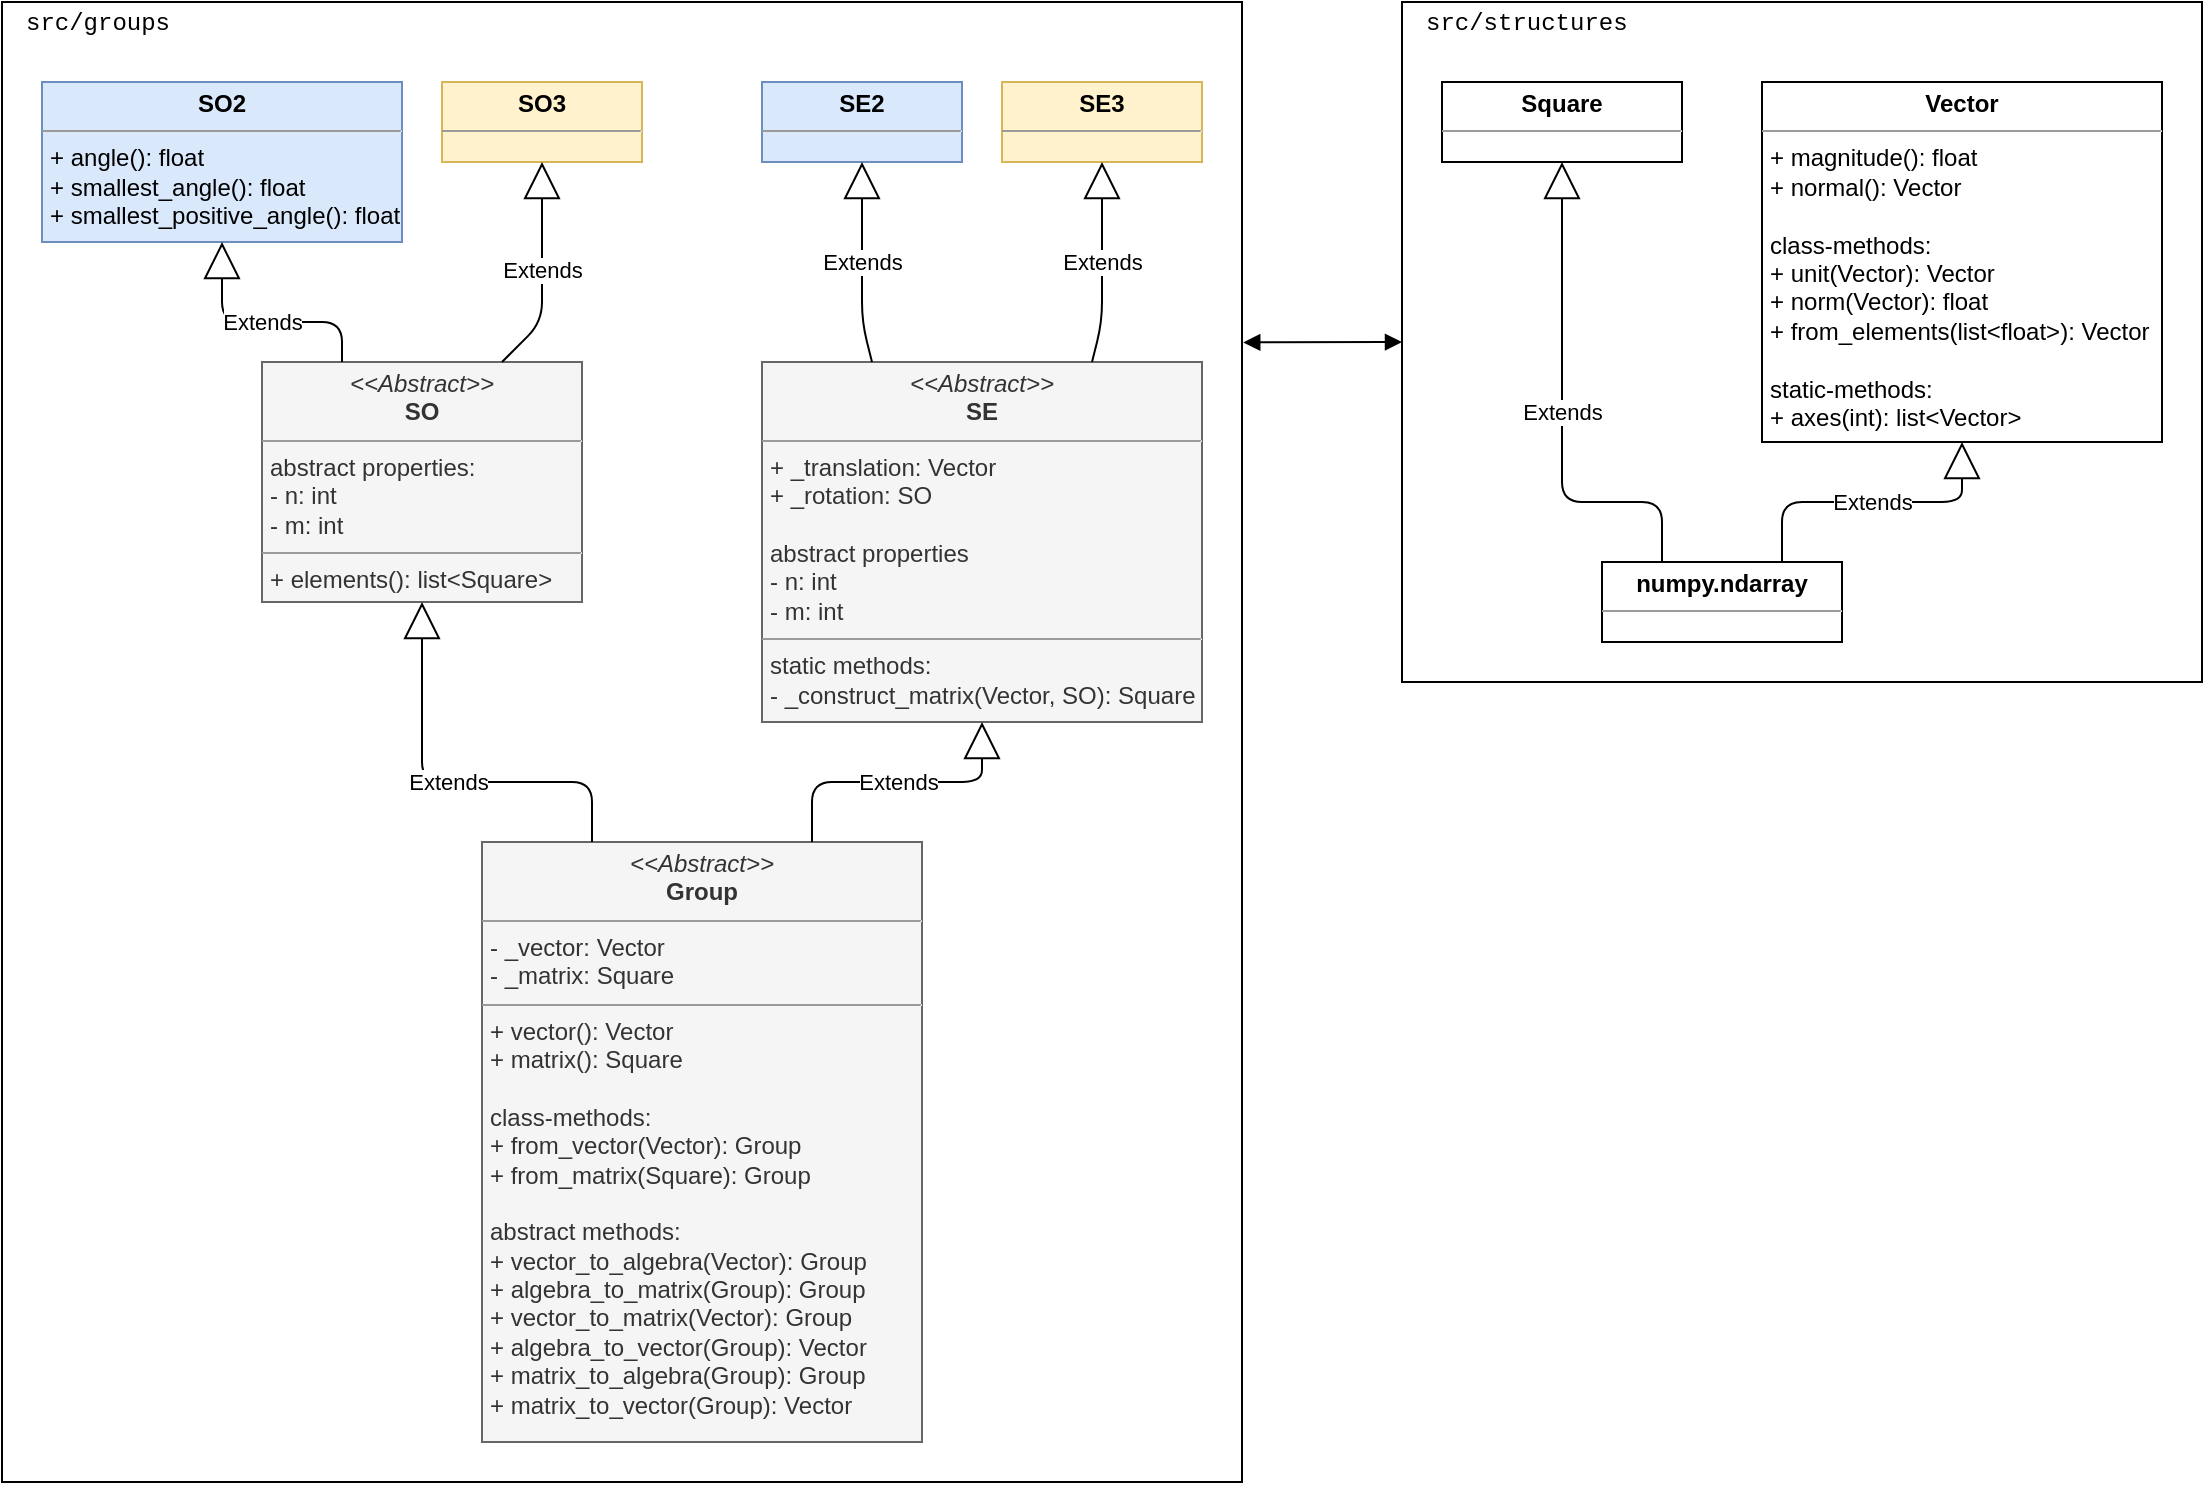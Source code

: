 <mxfile version="14.2.6" type="github">
  <diagram id="4Q5sjXbQONRtAq-OFzE0" name="Page-1">
    <mxGraphModel dx="1435" dy="1775" grid="1" gridSize="10" guides="1" tooltips="1" connect="1" arrows="1" fold="1" page="1" pageScale="1" pageWidth="827" pageHeight="1169" math="0" shadow="0">
      <root>
        <mxCell id="0" />
        <mxCell id="1" parent="0" />
        <mxCell id="27AOsEVlhebaGF9qU8Yp-18" value="" style="rounded=0;whiteSpace=wrap;html=1;fillColor=none;" vertex="1" parent="1">
          <mxGeometry x="60" y="40" width="620" height="740" as="geometry" />
        </mxCell>
        <mxCell id="27AOsEVlhebaGF9qU8Yp-1" value="&lt;p style=&quot;margin: 0px ; margin-top: 4px ; text-align: center&quot;&gt;&lt;i&gt;&amp;lt;&amp;lt;Abstract&amp;gt;&amp;gt;&lt;/i&gt;&lt;br&gt;&lt;b&gt;Group&lt;/b&gt;&lt;/p&gt;&lt;hr size=&quot;1&quot;&gt;&lt;p style=&quot;margin: 0px ; margin-left: 4px&quot;&gt;- _vector: Vector&lt;br&gt;- _matrix: Square&lt;/p&gt;&lt;hr size=&quot;1&quot;&gt;&lt;p style=&quot;margin: 0px ; margin-left: 4px&quot;&gt;&lt;span&gt;+ vector(): Vector&lt;/span&gt;&lt;br&gt;&lt;/p&gt;&lt;p style=&quot;margin: 0px ; margin-left: 4px&quot;&gt;+ matrix(): Square&lt;/p&gt;&lt;p style=&quot;margin: 0px ; margin-left: 4px&quot;&gt;&lt;br&gt;&lt;/p&gt;&lt;p style=&quot;margin: 0px ; margin-left: 4px&quot;&gt;class-methods:&lt;/p&gt;&lt;p style=&quot;margin: 0px ; margin-left: 4px&quot;&gt;+ from_vector(Vector): Group&lt;/p&gt;&lt;p style=&quot;margin: 0px ; margin-left: 4px&quot;&gt;+ from_matrix(Square): Group&lt;/p&gt;&lt;p style=&quot;margin: 0px ; margin-left: 4px&quot;&gt;&lt;br&gt;&lt;/p&gt;&lt;p style=&quot;margin: 0px ; margin-left: 4px&quot;&gt;abstract methods:&lt;/p&gt;&lt;p style=&quot;margin: 0px ; margin-left: 4px&quot;&gt;+ vector_to_algebra(Vector): Group&lt;/p&gt;&lt;p style=&quot;margin: 0px ; margin-left: 4px&quot;&gt;+ algebra_to_matrix(Group): Group&lt;/p&gt;&lt;p style=&quot;margin: 0px ; margin-left: 4px&quot;&gt;+ vector_to_matrix(Vector): Group&lt;/p&gt;&lt;p style=&quot;margin: 0px ; margin-left: 4px&quot;&gt;+ algebra_to_vector(Group): Vector&lt;/p&gt;&lt;p style=&quot;margin: 0px ; margin-left: 4px&quot;&gt;+ matrix_to_algebra(Group): Group&lt;/p&gt;&lt;p style=&quot;margin: 0px ; margin-left: 4px&quot;&gt;+ matrix_to_vector(Group): Vector&lt;/p&gt;" style="verticalAlign=top;align=left;overflow=fill;fontSize=12;fontFamily=Helvetica;html=1;fillColor=#f5f5f5;strokeColor=#666666;fontColor=#333333;" vertex="1" parent="1">
          <mxGeometry x="300" y="460" width="220" height="300" as="geometry" />
        </mxCell>
        <mxCell id="27AOsEVlhebaGF9qU8Yp-3" value="&lt;p style=&quot;margin: 0px ; margin-top: 4px ; text-align: center&quot;&gt;&lt;i&gt;&amp;lt;&amp;lt;Abstract&amp;gt;&amp;gt;&lt;/i&gt;&lt;br&gt;&lt;b&gt;SE&lt;/b&gt;&lt;/p&gt;&lt;hr size=&quot;1&quot;&gt;&lt;p style=&quot;margin: 0px ; margin-left: 4px&quot;&gt;+ _translation: Vector&lt;/p&gt;&lt;p style=&quot;margin: 0px ; margin-left: 4px&quot;&gt;+ _rotation: SO&lt;/p&gt;&lt;p style=&quot;margin: 0px ; margin-left: 4px&quot;&gt;&lt;br&gt;&lt;/p&gt;&lt;p style=&quot;margin: 0px ; margin-left: 4px&quot;&gt;abstract properties&lt;/p&gt;&lt;p style=&quot;margin: 0px ; margin-left: 4px&quot;&gt;- n: int&lt;br&gt;- m: int&lt;/p&gt;&lt;hr size=&quot;1&quot;&gt;&lt;p style=&quot;margin: 0px ; margin-left: 4px&quot;&gt;static methods:&lt;/p&gt;&lt;p style=&quot;margin: 0px ; margin-left: 4px&quot;&gt;- _construct_matrix(Vector, SO): Square&lt;br&gt;&lt;/p&gt;" style="verticalAlign=top;align=left;overflow=fill;fontSize=12;fontFamily=Helvetica;html=1;fillColor=#f5f5f5;strokeColor=#666666;fontColor=#333333;" vertex="1" parent="1">
          <mxGeometry x="440" y="220" width="220" height="180" as="geometry" />
        </mxCell>
        <mxCell id="27AOsEVlhebaGF9qU8Yp-5" value="&lt;p style=&quot;margin: 0px ; margin-top: 4px ; text-align: center&quot;&gt;&lt;b&gt;SO2&lt;/b&gt;&lt;/p&gt;&lt;hr size=&quot;1&quot;&gt;&lt;p style=&quot;margin: 0px ; margin-left: 4px&quot;&gt;&lt;/p&gt;&lt;p style=&quot;margin: 0px ; margin-left: 4px&quot;&gt;+ angle(): float&lt;br&gt;+ smallest_angle(): float&lt;/p&gt;&lt;p style=&quot;margin: 0px ; margin-left: 4px&quot;&gt;+ smallest_positive_angle(): float&lt;/p&gt;" style="verticalAlign=top;align=left;overflow=fill;fontSize=12;fontFamily=Helvetica;html=1;fillColor=#dae8fc;strokeColor=#6c8ebf;" vertex="1" parent="1">
          <mxGeometry x="80" y="80" width="180" height="80" as="geometry" />
        </mxCell>
        <mxCell id="27AOsEVlhebaGF9qU8Yp-6" value="&lt;p style=&quot;margin: 0px ; margin-top: 4px ; text-align: center&quot;&gt;&lt;i&gt;&amp;lt;&amp;lt;Abstract&amp;gt;&amp;gt;&lt;/i&gt;&lt;br&gt;&lt;b&gt;SO&lt;/b&gt;&lt;/p&gt;&lt;hr size=&quot;1&quot;&gt;&lt;p style=&quot;margin: 0px ; margin-left: 4px&quot;&gt;abstract properties:&lt;/p&gt;&lt;p style=&quot;margin: 0px ; margin-left: 4px&quot;&gt;- n: int&lt;br&gt;- m: int&lt;/p&gt;&lt;hr size=&quot;1&quot;&gt;&lt;p style=&quot;margin: 0px ; margin-left: 4px&quot;&gt;+ elements(): list&amp;lt;Square&amp;gt;&lt;/p&gt;" style="verticalAlign=top;align=left;overflow=fill;fontSize=12;fontFamily=Helvetica;html=1;fillColor=#f5f5f5;strokeColor=#666666;fontColor=#333333;" vertex="1" parent="1">
          <mxGeometry x="190" y="220" width="160" height="120" as="geometry" />
        </mxCell>
        <mxCell id="27AOsEVlhebaGF9qU8Yp-7" value="&lt;p style=&quot;margin: 0px ; margin-top: 4px ; text-align: center&quot;&gt;&lt;b&gt;SO3&lt;/b&gt;&lt;/p&gt;&lt;hr size=&quot;1&quot;&gt;&lt;p style=&quot;margin: 0px ; margin-left: 4px&quot;&gt;&lt;br&gt;&lt;/p&gt;" style="verticalAlign=top;align=left;overflow=fill;fontSize=12;fontFamily=Helvetica;html=1;fillColor=#fff2cc;strokeColor=#d6b656;" vertex="1" parent="1">
          <mxGeometry x="280" y="80" width="100" height="40" as="geometry" />
        </mxCell>
        <mxCell id="27AOsEVlhebaGF9qU8Yp-8" value="&lt;p style=&quot;margin: 0px ; margin-top: 4px ; text-align: center&quot;&gt;&lt;b&gt;SE2&lt;/b&gt;&lt;/p&gt;&lt;hr size=&quot;1&quot;&gt;&lt;p style=&quot;margin: 0px ; margin-left: 4px&quot;&gt;&lt;br&gt;&lt;/p&gt;" style="verticalAlign=top;align=left;overflow=fill;fontSize=12;fontFamily=Helvetica;html=1;fillColor=#dae8fc;strokeColor=#6c8ebf;" vertex="1" parent="1">
          <mxGeometry x="440" y="80" width="100" height="40" as="geometry" />
        </mxCell>
        <mxCell id="27AOsEVlhebaGF9qU8Yp-9" value="&lt;p style=&quot;margin: 0px ; margin-top: 4px ; text-align: center&quot;&gt;&lt;b&gt;SE3&lt;/b&gt;&lt;/p&gt;&lt;hr size=&quot;1&quot;&gt;&lt;p style=&quot;margin: 0px ; margin-left: 4px&quot;&gt;&lt;br&gt;&lt;/p&gt;" style="verticalAlign=top;align=left;overflow=fill;fontSize=12;fontFamily=Helvetica;html=1;fillColor=#fff2cc;strokeColor=#d6b656;" vertex="1" parent="1">
          <mxGeometry x="560" y="80" width="100" height="40" as="geometry" />
        </mxCell>
        <mxCell id="27AOsEVlhebaGF9qU8Yp-10" value="Extends" style="endArrow=block;endSize=16;endFill=0;html=1;exitX=0.75;exitY=0;exitDx=0;exitDy=0;entryX=0.5;entryY=1;entryDx=0;entryDy=0;" edge="1" parent="1" source="27AOsEVlhebaGF9qU8Yp-1" target="27AOsEVlhebaGF9qU8Yp-3">
          <mxGeometry width="160" relative="1" as="geometry">
            <mxPoint x="510" y="450" as="sourcePoint" />
            <mxPoint x="670" y="450" as="targetPoint" />
            <Array as="points">
              <mxPoint x="465" y="430" />
              <mxPoint x="550" y="430" />
            </Array>
          </mxGeometry>
        </mxCell>
        <mxCell id="27AOsEVlhebaGF9qU8Yp-12" value="Extends" style="endArrow=block;endSize=16;endFill=0;html=1;exitX=0.75;exitY=0;exitDx=0;exitDy=0;entryX=0.5;entryY=1;entryDx=0;entryDy=0;" edge="1" parent="1" source="27AOsEVlhebaGF9qU8Yp-3" target="27AOsEVlhebaGF9qU8Yp-9">
          <mxGeometry width="160" relative="1" as="geometry">
            <mxPoint x="600" y="180" as="sourcePoint" />
            <mxPoint x="760" y="180" as="targetPoint" />
            <Array as="points">
              <mxPoint x="610" y="200" />
            </Array>
          </mxGeometry>
        </mxCell>
        <mxCell id="27AOsEVlhebaGF9qU8Yp-13" value="Extends" style="endArrow=block;endSize=16;endFill=0;html=1;entryX=0.5;entryY=1;entryDx=0;entryDy=0;exitX=0.25;exitY=0;exitDx=0;exitDy=0;" edge="1" parent="1" source="27AOsEVlhebaGF9qU8Yp-6" target="27AOsEVlhebaGF9qU8Yp-5">
          <mxGeometry width="160" relative="1" as="geometry">
            <mxPoint x="550" y="470" as="sourcePoint" />
            <mxPoint x="710" y="470" as="targetPoint" />
            <Array as="points">
              <mxPoint x="230" y="200" />
              <mxPoint x="170" y="200" />
            </Array>
          </mxGeometry>
        </mxCell>
        <mxCell id="27AOsEVlhebaGF9qU8Yp-14" value="Extends" style="endArrow=block;endSize=16;endFill=0;html=1;entryX=0.5;entryY=1;entryDx=0;entryDy=0;exitX=0.25;exitY=0;exitDx=0;exitDy=0;" edge="1" parent="1" source="27AOsEVlhebaGF9qU8Yp-3" target="27AOsEVlhebaGF9qU8Yp-8">
          <mxGeometry width="160" relative="1" as="geometry">
            <mxPoint x="560" y="480" as="sourcePoint" />
            <mxPoint x="720" y="480" as="targetPoint" />
            <Array as="points">
              <mxPoint x="490" y="200" />
            </Array>
          </mxGeometry>
        </mxCell>
        <mxCell id="27AOsEVlhebaGF9qU8Yp-16" value="Extends" style="endArrow=block;endSize=16;endFill=0;html=1;exitX=0.25;exitY=0;exitDx=0;exitDy=0;entryX=0.5;entryY=1;entryDx=0;entryDy=0;" edge="1" parent="1" source="27AOsEVlhebaGF9qU8Yp-1" target="27AOsEVlhebaGF9qU8Yp-6">
          <mxGeometry width="160" relative="1" as="geometry">
            <mxPoint x="370" y="430" as="sourcePoint" />
            <mxPoint x="530" y="430" as="targetPoint" />
            <Array as="points">
              <mxPoint x="355" y="430" />
              <mxPoint x="270" y="430" />
            </Array>
          </mxGeometry>
        </mxCell>
        <mxCell id="27AOsEVlhebaGF9qU8Yp-17" value="Extends" style="endArrow=block;endSize=16;endFill=0;html=1;entryX=0.5;entryY=1;entryDx=0;entryDy=0;exitX=0.75;exitY=0;exitDx=0;exitDy=0;" edge="1" parent="1" source="27AOsEVlhebaGF9qU8Yp-6" target="27AOsEVlhebaGF9qU8Yp-7">
          <mxGeometry width="160" relative="1" as="geometry">
            <mxPoint x="290" y="190" as="sourcePoint" />
            <mxPoint x="450" y="190" as="targetPoint" />
            <Array as="points">
              <mxPoint x="330" y="200" />
            </Array>
          </mxGeometry>
        </mxCell>
        <mxCell id="27AOsEVlhebaGF9qU8Yp-19" value="&lt;font face=&quot;Courier New&quot;&gt;src/groups&lt;/font&gt;" style="text;html=1;strokeColor=none;fillColor=none;align=left;verticalAlign=middle;whiteSpace=wrap;rounded=0;" vertex="1" parent="1">
          <mxGeometry x="70" y="40" width="120" height="20" as="geometry" />
        </mxCell>
        <mxCell id="27AOsEVlhebaGF9qU8Yp-20" value="&lt;p style=&quot;margin: 0px ; margin-top: 4px ; text-align: center&quot;&gt;&lt;b&gt;Square&lt;/b&gt;&lt;/p&gt;&lt;hr size=&quot;1&quot;&gt;&lt;p style=&quot;margin: 0px ; margin-left: 4px&quot;&gt;&lt;br&gt;&lt;/p&gt;" style="verticalAlign=top;align=left;overflow=fill;fontSize=12;fontFamily=Helvetica;html=1;fillColor=none;" vertex="1" parent="1">
          <mxGeometry x="780" y="80" width="120" height="40" as="geometry" />
        </mxCell>
        <mxCell id="27AOsEVlhebaGF9qU8Yp-21" value="&lt;p style=&quot;margin: 0px ; margin-top: 4px ; text-align: center&quot;&gt;&lt;b&gt;Vector&lt;/b&gt;&lt;/p&gt;&lt;hr size=&quot;1&quot;&gt;&lt;p style=&quot;margin: 0px ; margin-left: 4px&quot;&gt;&lt;/p&gt;&lt;p style=&quot;margin: 0px ; margin-left: 4px&quot;&gt;+ magnitude(): float&lt;/p&gt;&lt;p style=&quot;margin: 0px ; margin-left: 4px&quot;&gt;+ normal(): Vector&lt;/p&gt;&lt;p style=&quot;margin: 0px ; margin-left: 4px&quot;&gt;&lt;br&gt;&lt;/p&gt;&lt;p style=&quot;margin: 0px ; margin-left: 4px&quot;&gt;class-methods:&lt;/p&gt;&lt;p style=&quot;margin: 0px ; margin-left: 4px&quot;&gt;+ unit(Vector): Vector&lt;/p&gt;&lt;p style=&quot;margin: 0px ; margin-left: 4px&quot;&gt;+ norm(Vector): float&lt;/p&gt;&lt;p style=&quot;margin: 0px ; margin-left: 4px&quot;&gt;+ from_elements(list&amp;lt;float&amp;gt;): Vector&lt;/p&gt;&lt;p style=&quot;margin: 0px ; margin-left: 4px&quot;&gt;&lt;br&gt;&lt;/p&gt;&lt;p style=&quot;margin: 0px ; margin-left: 4px&quot;&gt;static-methods:&lt;/p&gt;&lt;p style=&quot;margin: 0px ; margin-left: 4px&quot;&gt;+ axes(int): list&amp;lt;Vector&amp;gt;&lt;/p&gt;" style="verticalAlign=top;align=left;overflow=fill;fontSize=12;fontFamily=Helvetica;html=1;fillColor=none;" vertex="1" parent="1">
          <mxGeometry x="940" y="80" width="200" height="180" as="geometry" />
        </mxCell>
        <mxCell id="27AOsEVlhebaGF9qU8Yp-22" value="&lt;p style=&quot;margin: 0px ; margin-top: 4px ; text-align: center&quot;&gt;&lt;b&gt;numpy.ndarray&lt;/b&gt;&lt;/p&gt;&lt;hr size=&quot;1&quot;&gt;&lt;p style=&quot;margin: 0px ; margin-left: 4px&quot;&gt;&lt;br&gt;&lt;/p&gt;" style="verticalAlign=top;align=left;overflow=fill;fontSize=12;fontFamily=Helvetica;html=1;fillColor=none;" vertex="1" parent="1">
          <mxGeometry x="860" y="320" width="120" height="40" as="geometry" />
        </mxCell>
        <mxCell id="27AOsEVlhebaGF9qU8Yp-23" value="Extends" style="endArrow=block;endSize=16;endFill=0;html=1;exitX=0.75;exitY=0;exitDx=0;exitDy=0;entryX=0.5;entryY=1;entryDx=0;entryDy=0;" edge="1" parent="1" source="27AOsEVlhebaGF9qU8Yp-22" target="27AOsEVlhebaGF9qU8Yp-21">
          <mxGeometry width="160" relative="1" as="geometry">
            <mxPoint x="1130" y="339.5" as="sourcePoint" />
            <mxPoint x="1290" y="339.5" as="targetPoint" />
            <Array as="points">
              <mxPoint x="950" y="290" />
              <mxPoint x="1040" y="290" />
            </Array>
          </mxGeometry>
        </mxCell>
        <mxCell id="27AOsEVlhebaGF9qU8Yp-24" value="Extends" style="endArrow=block;endSize=16;endFill=0;html=1;entryX=0.5;entryY=1;entryDx=0;entryDy=0;exitX=0.25;exitY=0;exitDx=0;exitDy=0;" edge="1" parent="1" source="27AOsEVlhebaGF9qU8Yp-22" target="27AOsEVlhebaGF9qU8Yp-20">
          <mxGeometry width="160" relative="1" as="geometry">
            <mxPoint x="660" y="210" as="sourcePoint" />
            <mxPoint x="820" y="210" as="targetPoint" />
            <Array as="points">
              <mxPoint x="890" y="290" />
              <mxPoint x="840" y="290" />
            </Array>
          </mxGeometry>
        </mxCell>
        <mxCell id="27AOsEVlhebaGF9qU8Yp-25" value="" style="rounded=0;whiteSpace=wrap;html=1;fillColor=none;" vertex="1" parent="1">
          <mxGeometry x="760" y="40" width="400" height="340" as="geometry" />
        </mxCell>
        <mxCell id="27AOsEVlhebaGF9qU8Yp-26" value="&lt;font face=&quot;Courier New&quot;&gt;src/structures&lt;/font&gt;" style="text;html=1;strokeColor=none;fillColor=none;align=left;verticalAlign=middle;whiteSpace=wrap;rounded=0;" vertex="1" parent="1">
          <mxGeometry x="770" y="40" width="120" height="20" as="geometry" />
        </mxCell>
        <mxCell id="27AOsEVlhebaGF9qU8Yp-28" value="" style="endArrow=block;startArrow=block;endFill=1;startFill=1;html=1;entryX=0;entryY=0.5;entryDx=0;entryDy=0;exitX=1.001;exitY=0.23;exitDx=0;exitDy=0;exitPerimeter=0;" edge="1" parent="1" source="27AOsEVlhebaGF9qU8Yp-18" target="27AOsEVlhebaGF9qU8Yp-25">
          <mxGeometry width="160" relative="1" as="geometry">
            <mxPoint x="690" y="210" as="sourcePoint" />
            <mxPoint x="860" y="530" as="targetPoint" />
          </mxGeometry>
        </mxCell>
      </root>
    </mxGraphModel>
  </diagram>
</mxfile>
